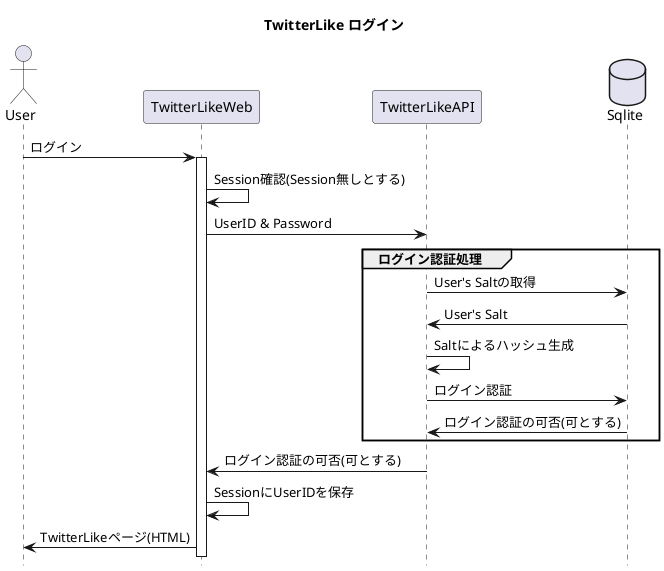 @startuml

hide footbox
title TwitterLike ログイン

actor User as user
participant TwitterLikeWeb as web
participant TwitterLikeAPI as api
database Sqlite as sqlite

user -> web : ログイン

activate web

web -> web : Session確認(Session無しとする)
web -> api : UserID & Password

group ログイン認証処理
api -> sqlite : User's Saltの取得
api <- sqlite : User's Salt
api -> api : Saltによるハッシュ生成
api -> sqlite : ログイン認証
api <- sqlite : ログイン認証の可否(可とする)
end

web <- api : ログイン認証の可否(可とする)
web -> web : SessionにUserIDを保存

user <- web : TwitterLikeページ(HTML)

@enduml